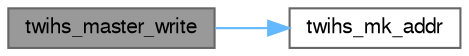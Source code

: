 digraph "twihs_master_write"
{
 // LATEX_PDF_SIZE
  bgcolor="transparent";
  edge [fontname=FreeSans,fontsize=10,labelfontname=FreeSans,labelfontsize=10];
  node [fontname=FreeSans,fontsize=10,shape=box,height=0.2,width=0.4];
  rankdir="LR";
  Node1 [label="twihs_master_write",height=0.2,width=0.4,color="gray40", fillcolor="grey60", style="filled", fontcolor="black",tooltip="Write multiple bytes to a TWIHS compatible slave device."];
  Node1 -> Node2 [color="steelblue1",style="solid"];
  Node2 [label="twihs_mk_addr",height=0.2,width=0.4,color="grey40", fillcolor="white", style="filled",URL="$group__sam__drivers__twihs__group.html#gaca9e29e230ee2774cfc3dc7ed497f887",tooltip="Construct the TWIHS module address register field."];
}
